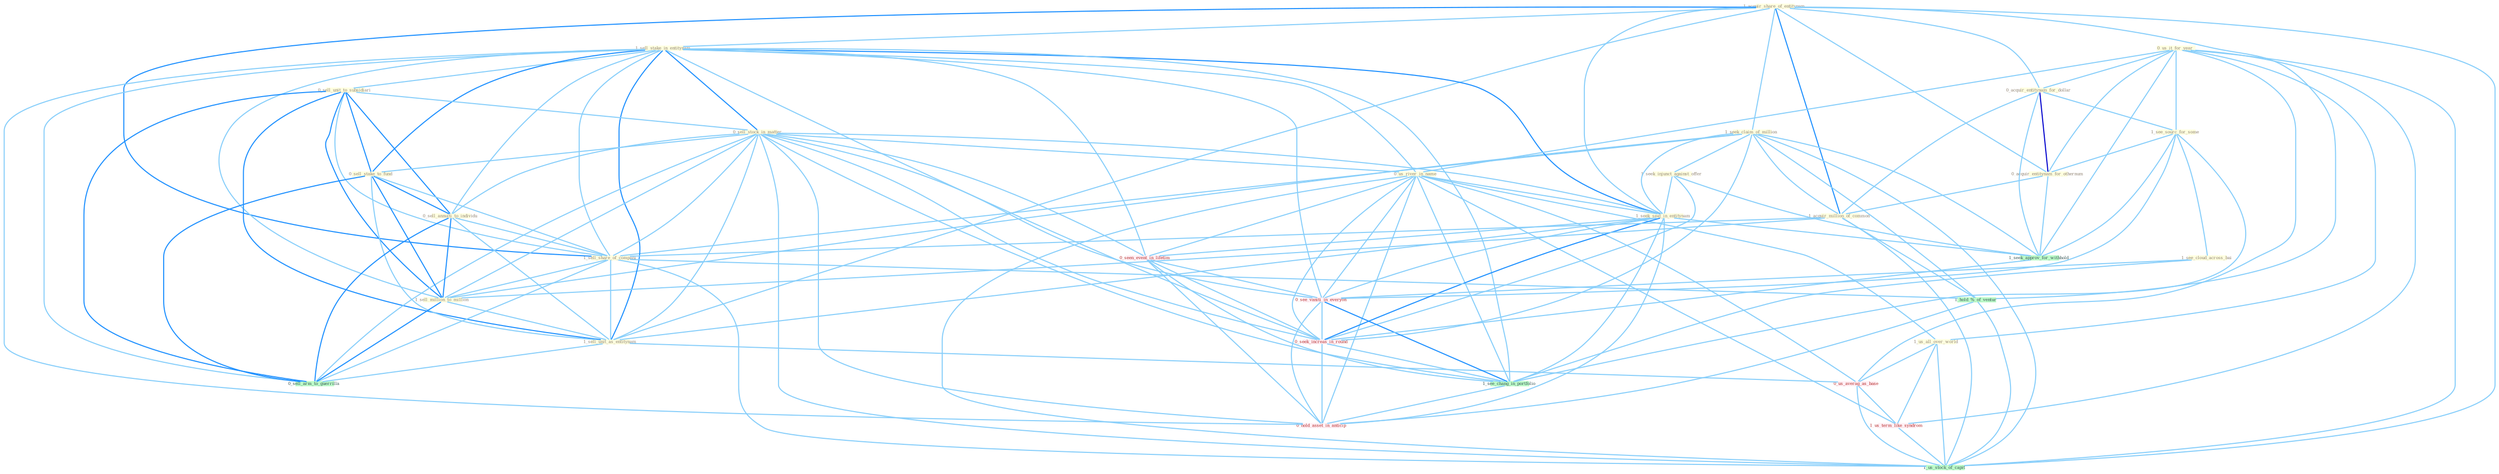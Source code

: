 Graph G{ 
    node
    [shape=polygon,style=filled,width=.5,height=.06,color="#BDFCC9",fixedsize=true,fontsize=4,
    fontcolor="#2f4f4f"];
    {node
    [color="#ffffe0", fontcolor="#8b7d6b"] "1_acquir_share_of_entitynam " "1_seek_claim_of_million " "1_sell_stake_in_entitynam " "0_us_it_for_year " "0_sell_unit_to_subsidiari " "0_sell_stock_in_matter " "0_acquir_entitynam_for_dollar " "0_us_river_in_name " "1_see_sourc_for_some " "0_acquir_entitynam_for_othernum " "0_sell_stake_to_fund " "1_seek_injunct_against_offer " "0_sell_annuiti_to_individu " "1_seek_seat_in_entitynam " "1_us_all_over_world " "1_acquir_million_of_common " "1_sell_share_of_compani " "1_see_cloud_across_bai " "1_sell_million_to_million " "1_sell_unit_as_entitynam "}
{node [color="#fff0f5", fontcolor="#b22222"] "0_seen_event_in_lifetim " "0_us_averag_as_base " "1_us_term_like_syndrom " "0_see_vaniti_in_everyon " "0_seek_increas_in_round " "0_hold_asset_in_anticip "}
edge [color="#B0E2FF"];

	"1_acquir_share_of_entitynam " -- "1_seek_claim_of_million " [w="1", color="#87cefa" ];
	"1_acquir_share_of_entitynam " -- "1_sell_stake_in_entitynam " [w="1", color="#87cefa" ];
	"1_acquir_share_of_entitynam " -- "0_acquir_entitynam_for_dollar " [w="1", color="#87cefa" ];
	"1_acquir_share_of_entitynam " -- "0_acquir_entitynam_for_othernum " [w="1", color="#87cefa" ];
	"1_acquir_share_of_entitynam " -- "1_seek_seat_in_entitynam " [w="1", color="#87cefa" ];
	"1_acquir_share_of_entitynam " -- "1_acquir_million_of_common " [w="2", color="#1e90ff" , len=0.8];
	"1_acquir_share_of_entitynam " -- "1_sell_share_of_compani " [w="2", color="#1e90ff" , len=0.8];
	"1_acquir_share_of_entitynam " -- "1_sell_unit_as_entitynam " [w="1", color="#87cefa" ];
	"1_acquir_share_of_entitynam " -- "1_hold_%_of_ventur " [w="1", color="#87cefa" ];
	"1_acquir_share_of_entitynam " -- "1_us_stock_of_capit " [w="1", color="#87cefa" ];
	"1_seek_claim_of_million " -- "1_seek_injunct_against_offer " [w="1", color="#87cefa" ];
	"1_seek_claim_of_million " -- "1_seek_seat_in_entitynam " [w="1", color="#87cefa" ];
	"1_seek_claim_of_million " -- "1_acquir_million_of_common " [w="1", color="#87cefa" ];
	"1_seek_claim_of_million " -- "1_sell_share_of_compani " [w="1", color="#87cefa" ];
	"1_seek_claim_of_million " -- "1_sell_million_to_million " [w="1", color="#87cefa" ];
	"1_seek_claim_of_million " -- "1_seek_approv_for_withhold " [w="1", color="#87cefa" ];
	"1_seek_claim_of_million " -- "1_hold_%_of_ventur " [w="1", color="#87cefa" ];
	"1_seek_claim_of_million " -- "0_seek_increas_in_round " [w="1", color="#87cefa" ];
	"1_seek_claim_of_million " -- "1_us_stock_of_capit " [w="1", color="#87cefa" ];
	"1_sell_stake_in_entitynam " -- "0_sell_unit_to_subsidiari " [w="1", color="#87cefa" ];
	"1_sell_stake_in_entitynam " -- "0_sell_stock_in_matter " [w="2", color="#1e90ff" , len=0.8];
	"1_sell_stake_in_entitynam " -- "0_us_river_in_name " [w="1", color="#87cefa" ];
	"1_sell_stake_in_entitynam " -- "0_sell_stake_to_fund " [w="2", color="#1e90ff" , len=0.8];
	"1_sell_stake_in_entitynam " -- "0_sell_annuiti_to_individu " [w="1", color="#87cefa" ];
	"1_sell_stake_in_entitynam " -- "1_seek_seat_in_entitynam " [w="2", color="#1e90ff" , len=0.8];
	"1_sell_stake_in_entitynam " -- "1_sell_share_of_compani " [w="1", color="#87cefa" ];
	"1_sell_stake_in_entitynam " -- "1_sell_million_to_million " [w="1", color="#87cefa" ];
	"1_sell_stake_in_entitynam " -- "1_sell_unit_as_entitynam " [w="2", color="#1e90ff" , len=0.8];
	"1_sell_stake_in_entitynam " -- "0_seen_event_in_lifetim " [w="1", color="#87cefa" ];
	"1_sell_stake_in_entitynam " -- "0_see_vaniti_in_everyon " [w="1", color="#87cefa" ];
	"1_sell_stake_in_entitynam " -- "0_sell_arm_to_guerrilla " [w="1", color="#87cefa" ];
	"1_sell_stake_in_entitynam " -- "0_seek_increas_in_round " [w="1", color="#87cefa" ];
	"1_sell_stake_in_entitynam " -- "1_see_chang_in_portfolio " [w="1", color="#87cefa" ];
	"1_sell_stake_in_entitynam " -- "0_hold_asset_in_anticip " [w="1", color="#87cefa" ];
	"0_us_it_for_year " -- "0_acquir_entitynam_for_dollar " [w="1", color="#87cefa" ];
	"0_us_it_for_year " -- "0_us_river_in_name " [w="1", color="#87cefa" ];
	"0_us_it_for_year " -- "1_see_sourc_for_some " [w="1", color="#87cefa" ];
	"0_us_it_for_year " -- "0_acquir_entitynam_for_othernum " [w="1", color="#87cefa" ];
	"0_us_it_for_year " -- "1_us_all_over_world " [w="1", color="#87cefa" ];
	"0_us_it_for_year " -- "0_us_averag_as_base " [w="1", color="#87cefa" ];
	"0_us_it_for_year " -- "1_us_term_like_syndrom " [w="1", color="#87cefa" ];
	"0_us_it_for_year " -- "1_seek_approv_for_withhold " [w="1", color="#87cefa" ];
	"0_us_it_for_year " -- "1_us_stock_of_capit " [w="1", color="#87cefa" ];
	"0_sell_unit_to_subsidiari " -- "0_sell_stock_in_matter " [w="1", color="#87cefa" ];
	"0_sell_unit_to_subsidiari " -- "0_sell_stake_to_fund " [w="2", color="#1e90ff" , len=0.8];
	"0_sell_unit_to_subsidiari " -- "0_sell_annuiti_to_individu " [w="2", color="#1e90ff" , len=0.8];
	"0_sell_unit_to_subsidiari " -- "1_sell_share_of_compani " [w="1", color="#87cefa" ];
	"0_sell_unit_to_subsidiari " -- "1_sell_million_to_million " [w="2", color="#1e90ff" , len=0.8];
	"0_sell_unit_to_subsidiari " -- "1_sell_unit_as_entitynam " [w="2", color="#1e90ff" , len=0.8];
	"0_sell_unit_to_subsidiari " -- "0_sell_arm_to_guerrilla " [w="2", color="#1e90ff" , len=0.8];
	"0_sell_stock_in_matter " -- "0_us_river_in_name " [w="1", color="#87cefa" ];
	"0_sell_stock_in_matter " -- "0_sell_stake_to_fund " [w="1", color="#87cefa" ];
	"0_sell_stock_in_matter " -- "0_sell_annuiti_to_individu " [w="1", color="#87cefa" ];
	"0_sell_stock_in_matter " -- "1_seek_seat_in_entitynam " [w="1", color="#87cefa" ];
	"0_sell_stock_in_matter " -- "1_sell_share_of_compani " [w="1", color="#87cefa" ];
	"0_sell_stock_in_matter " -- "1_sell_million_to_million " [w="1", color="#87cefa" ];
	"0_sell_stock_in_matter " -- "1_sell_unit_as_entitynam " [w="1", color="#87cefa" ];
	"0_sell_stock_in_matter " -- "0_seen_event_in_lifetim " [w="1", color="#87cefa" ];
	"0_sell_stock_in_matter " -- "0_see_vaniti_in_everyon " [w="1", color="#87cefa" ];
	"0_sell_stock_in_matter " -- "0_sell_arm_to_guerrilla " [w="1", color="#87cefa" ];
	"0_sell_stock_in_matter " -- "0_seek_increas_in_round " [w="1", color="#87cefa" ];
	"0_sell_stock_in_matter " -- "1_us_stock_of_capit " [w="1", color="#87cefa" ];
	"0_sell_stock_in_matter " -- "1_see_chang_in_portfolio " [w="1", color="#87cefa" ];
	"0_sell_stock_in_matter " -- "0_hold_asset_in_anticip " [w="1", color="#87cefa" ];
	"0_acquir_entitynam_for_dollar " -- "1_see_sourc_for_some " [w="1", color="#87cefa" ];
	"0_acquir_entitynam_for_dollar " -- "0_acquir_entitynam_for_othernum " [w="3", color="#0000cd" , len=0.6];
	"0_acquir_entitynam_for_dollar " -- "1_acquir_million_of_common " [w="1", color="#87cefa" ];
	"0_acquir_entitynam_for_dollar " -- "1_seek_approv_for_withhold " [w="1", color="#87cefa" ];
	"0_us_river_in_name " -- "1_seek_seat_in_entitynam " [w="1", color="#87cefa" ];
	"0_us_river_in_name " -- "1_us_all_over_world " [w="1", color="#87cefa" ];
	"0_us_river_in_name " -- "0_seen_event_in_lifetim " [w="1", color="#87cefa" ];
	"0_us_river_in_name " -- "0_us_averag_as_base " [w="1", color="#87cefa" ];
	"0_us_river_in_name " -- "1_us_term_like_syndrom " [w="1", color="#87cefa" ];
	"0_us_river_in_name " -- "0_see_vaniti_in_everyon " [w="1", color="#87cefa" ];
	"0_us_river_in_name " -- "0_seek_increas_in_round " [w="1", color="#87cefa" ];
	"0_us_river_in_name " -- "1_us_stock_of_capit " [w="1", color="#87cefa" ];
	"0_us_river_in_name " -- "1_see_chang_in_portfolio " [w="1", color="#87cefa" ];
	"0_us_river_in_name " -- "0_hold_asset_in_anticip " [w="1", color="#87cefa" ];
	"1_see_sourc_for_some " -- "0_acquir_entitynam_for_othernum " [w="1", color="#87cefa" ];
	"1_see_sourc_for_some " -- "1_see_cloud_across_bai " [w="1", color="#87cefa" ];
	"1_see_sourc_for_some " -- "1_seek_approv_for_withhold " [w="1", color="#87cefa" ];
	"1_see_sourc_for_some " -- "0_see_vaniti_in_everyon " [w="1", color="#87cefa" ];
	"1_see_sourc_for_some " -- "1_see_chang_in_portfolio " [w="1", color="#87cefa" ];
	"0_acquir_entitynam_for_othernum " -- "1_acquir_million_of_common " [w="1", color="#87cefa" ];
	"0_acquir_entitynam_for_othernum " -- "1_seek_approv_for_withhold " [w="1", color="#87cefa" ];
	"0_sell_stake_to_fund " -- "0_sell_annuiti_to_individu " [w="2", color="#1e90ff" , len=0.8];
	"0_sell_stake_to_fund " -- "1_sell_share_of_compani " [w="1", color="#87cefa" ];
	"0_sell_stake_to_fund " -- "1_sell_million_to_million " [w="2", color="#1e90ff" , len=0.8];
	"0_sell_stake_to_fund " -- "1_sell_unit_as_entitynam " [w="1", color="#87cefa" ];
	"0_sell_stake_to_fund " -- "0_sell_arm_to_guerrilla " [w="2", color="#1e90ff" , len=0.8];
	"1_seek_injunct_against_offer " -- "1_seek_seat_in_entitynam " [w="1", color="#87cefa" ];
	"1_seek_injunct_against_offer " -- "1_seek_approv_for_withhold " [w="1", color="#87cefa" ];
	"1_seek_injunct_against_offer " -- "0_seek_increas_in_round " [w="1", color="#87cefa" ];
	"0_sell_annuiti_to_individu " -- "1_sell_share_of_compani " [w="1", color="#87cefa" ];
	"0_sell_annuiti_to_individu " -- "1_sell_million_to_million " [w="2", color="#1e90ff" , len=0.8];
	"0_sell_annuiti_to_individu " -- "1_sell_unit_as_entitynam " [w="1", color="#87cefa" ];
	"0_sell_annuiti_to_individu " -- "0_sell_arm_to_guerrilla " [w="2", color="#1e90ff" , len=0.8];
	"1_seek_seat_in_entitynam " -- "1_sell_unit_as_entitynam " [w="1", color="#87cefa" ];
	"1_seek_seat_in_entitynam " -- "0_seen_event_in_lifetim " [w="1", color="#87cefa" ];
	"1_seek_seat_in_entitynam " -- "1_seek_approv_for_withhold " [w="1", color="#87cefa" ];
	"1_seek_seat_in_entitynam " -- "0_see_vaniti_in_everyon " [w="1", color="#87cefa" ];
	"1_seek_seat_in_entitynam " -- "0_seek_increas_in_round " [w="2", color="#1e90ff" , len=0.8];
	"1_seek_seat_in_entitynam " -- "1_see_chang_in_portfolio " [w="1", color="#87cefa" ];
	"1_seek_seat_in_entitynam " -- "0_hold_asset_in_anticip " [w="1", color="#87cefa" ];
	"1_us_all_over_world " -- "0_us_averag_as_base " [w="1", color="#87cefa" ];
	"1_us_all_over_world " -- "1_us_term_like_syndrom " [w="1", color="#87cefa" ];
	"1_us_all_over_world " -- "1_us_stock_of_capit " [w="1", color="#87cefa" ];
	"1_acquir_million_of_common " -- "1_sell_share_of_compani " [w="1", color="#87cefa" ];
	"1_acquir_million_of_common " -- "1_sell_million_to_million " [w="1", color="#87cefa" ];
	"1_acquir_million_of_common " -- "1_hold_%_of_ventur " [w="1", color="#87cefa" ];
	"1_acquir_million_of_common " -- "1_us_stock_of_capit " [w="1", color="#87cefa" ];
	"1_sell_share_of_compani " -- "1_sell_million_to_million " [w="1", color="#87cefa" ];
	"1_sell_share_of_compani " -- "1_sell_unit_as_entitynam " [w="1", color="#87cefa" ];
	"1_sell_share_of_compani " -- "1_hold_%_of_ventur " [w="1", color="#87cefa" ];
	"1_sell_share_of_compani " -- "0_sell_arm_to_guerrilla " [w="1", color="#87cefa" ];
	"1_sell_share_of_compani " -- "1_us_stock_of_capit " [w="1", color="#87cefa" ];
	"1_see_cloud_across_bai " -- "0_see_vaniti_in_everyon " [w="1", color="#87cefa" ];
	"1_see_cloud_across_bai " -- "1_see_chang_in_portfolio " [w="1", color="#87cefa" ];
	"1_sell_million_to_million " -- "1_sell_unit_as_entitynam " [w="1", color="#87cefa" ];
	"1_sell_million_to_million " -- "0_sell_arm_to_guerrilla " [w="2", color="#1e90ff" , len=0.8];
	"1_sell_unit_as_entitynam " -- "0_us_averag_as_base " [w="1", color="#87cefa" ];
	"1_sell_unit_as_entitynam " -- "0_sell_arm_to_guerrilla " [w="1", color="#87cefa" ];
	"0_seen_event_in_lifetim " -- "0_see_vaniti_in_everyon " [w="1", color="#87cefa" ];
	"0_seen_event_in_lifetim " -- "0_seek_increas_in_round " [w="1", color="#87cefa" ];
	"0_seen_event_in_lifetim " -- "1_see_chang_in_portfolio " [w="1", color="#87cefa" ];
	"0_seen_event_in_lifetim " -- "0_hold_asset_in_anticip " [w="1", color="#87cefa" ];
	"0_us_averag_as_base " -- "1_us_term_like_syndrom " [w="1", color="#87cefa" ];
	"0_us_averag_as_base " -- "1_us_stock_of_capit " [w="1", color="#87cefa" ];
	"1_us_term_like_syndrom " -- "1_us_stock_of_capit " [w="1", color="#87cefa" ];
	"1_seek_approv_for_withhold " -- "0_seek_increas_in_round " [w="1", color="#87cefa" ];
	"1_hold_%_of_ventur " -- "1_us_stock_of_capit " [w="1", color="#87cefa" ];
	"1_hold_%_of_ventur " -- "0_hold_asset_in_anticip " [w="1", color="#87cefa" ];
	"0_see_vaniti_in_everyon " -- "0_seek_increas_in_round " [w="1", color="#87cefa" ];
	"0_see_vaniti_in_everyon " -- "1_see_chang_in_portfolio " [w="2", color="#1e90ff" , len=0.8];
	"0_see_vaniti_in_everyon " -- "0_hold_asset_in_anticip " [w="1", color="#87cefa" ];
	"0_seek_increas_in_round " -- "1_see_chang_in_portfolio " [w="1", color="#87cefa" ];
	"0_seek_increas_in_round " -- "0_hold_asset_in_anticip " [w="1", color="#87cefa" ];
	"1_see_chang_in_portfolio " -- "0_hold_asset_in_anticip " [w="1", color="#87cefa" ];
}